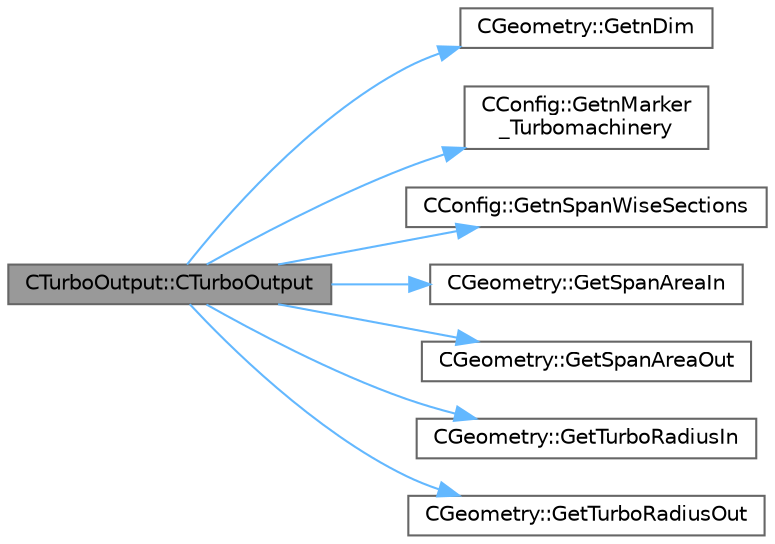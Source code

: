 digraph "CTurboOutput::CTurboOutput"
{
 // LATEX_PDF_SIZE
  bgcolor="transparent";
  edge [fontname=Helvetica,fontsize=10,labelfontname=Helvetica,labelfontsize=10];
  node [fontname=Helvetica,fontsize=10,shape=box,height=0.2,width=0.4];
  rankdir="LR";
  Node1 [id="Node000001",label="CTurboOutput::CTurboOutput",height=0.2,width=0.4,color="gray40", fillcolor="grey60", style="filled", fontcolor="black",tooltip=" "];
  Node1 -> Node2 [id="edge1_Node000001_Node000002",color="steelblue1",style="solid",tooltip=" "];
  Node2 [id="Node000002",label="CGeometry::GetnDim",height=0.2,width=0.4,color="grey40", fillcolor="white", style="filled",URL="$classCGeometry.html#ace7f7fe876f629f5bd5f92d4805a1a4b",tooltip="Get number of coordinates."];
  Node1 -> Node3 [id="edge2_Node000001_Node000003",color="steelblue1",style="solid",tooltip=" "];
  Node3 [id="Node000003",label="CConfig::GetnMarker\l_Turbomachinery",height=0.2,width=0.4,color="grey40", fillcolor="white", style="filled",URL="$classCConfig.html#a2caf35ccfb5e2b96bd5f53054c42fee6",tooltip="number Turbomachinery performance option specified from config file."];
  Node1 -> Node4 [id="edge3_Node000001_Node000004",color="steelblue1",style="solid",tooltip=" "];
  Node4 [id="Node000004",label="CConfig::GetnSpanWiseSections",height=0.2,width=0.4,color="grey40", fillcolor="white", style="filled",URL="$classCConfig.html#a50c6d8787325e09d732ecb9c4af96e93",tooltip="number span-wise sections to compute 3D BC and performance for turbomachinery."];
  Node1 -> Node5 [id="edge4_Node000001_Node000005",color="steelblue1",style="solid",tooltip=" "];
  Node5 [id="Node000005",label="CGeometry::GetSpanAreaIn",height=0.2,width=0.4,color="grey40", fillcolor="white", style="filled",URL="$classCGeometry.html#a5a1e2a948ab36482c9721b6b24f6d018",tooltip="Get the value of the inflow area at each span."];
  Node1 -> Node6 [id="edge5_Node000001_Node000006",color="steelblue1",style="solid",tooltip=" "];
  Node6 [id="Node000006",label="CGeometry::GetSpanAreaOut",height=0.2,width=0.4,color="grey40", fillcolor="white", style="filled",URL="$classCGeometry.html#a85819fe72a6cc1f86b07cb9ebcfe8342",tooltip="Get the value of the outflow area at each span."];
  Node1 -> Node7 [id="edge6_Node000001_Node000007",color="steelblue1",style="solid",tooltip=" "];
  Node7 [id="Node000007",label="CGeometry::GetTurboRadiusIn",height=0.2,width=0.4,color="grey40", fillcolor="white", style="filled",URL="$classCGeometry.html#ae34cb54686877337c43e967d2da8f049",tooltip="Get the value of the inflow radius at each span."];
  Node1 -> Node8 [id="edge7_Node000001_Node000008",color="steelblue1",style="solid",tooltip=" "];
  Node8 [id="Node000008",label="CGeometry::GetTurboRadiusOut",height=0.2,width=0.4,color="grey40", fillcolor="white", style="filled",URL="$classCGeometry.html#aaa7998d3f0abfd3df73e4bfd5880e676",tooltip="Get the value of the outflow radius at each span."];
}
